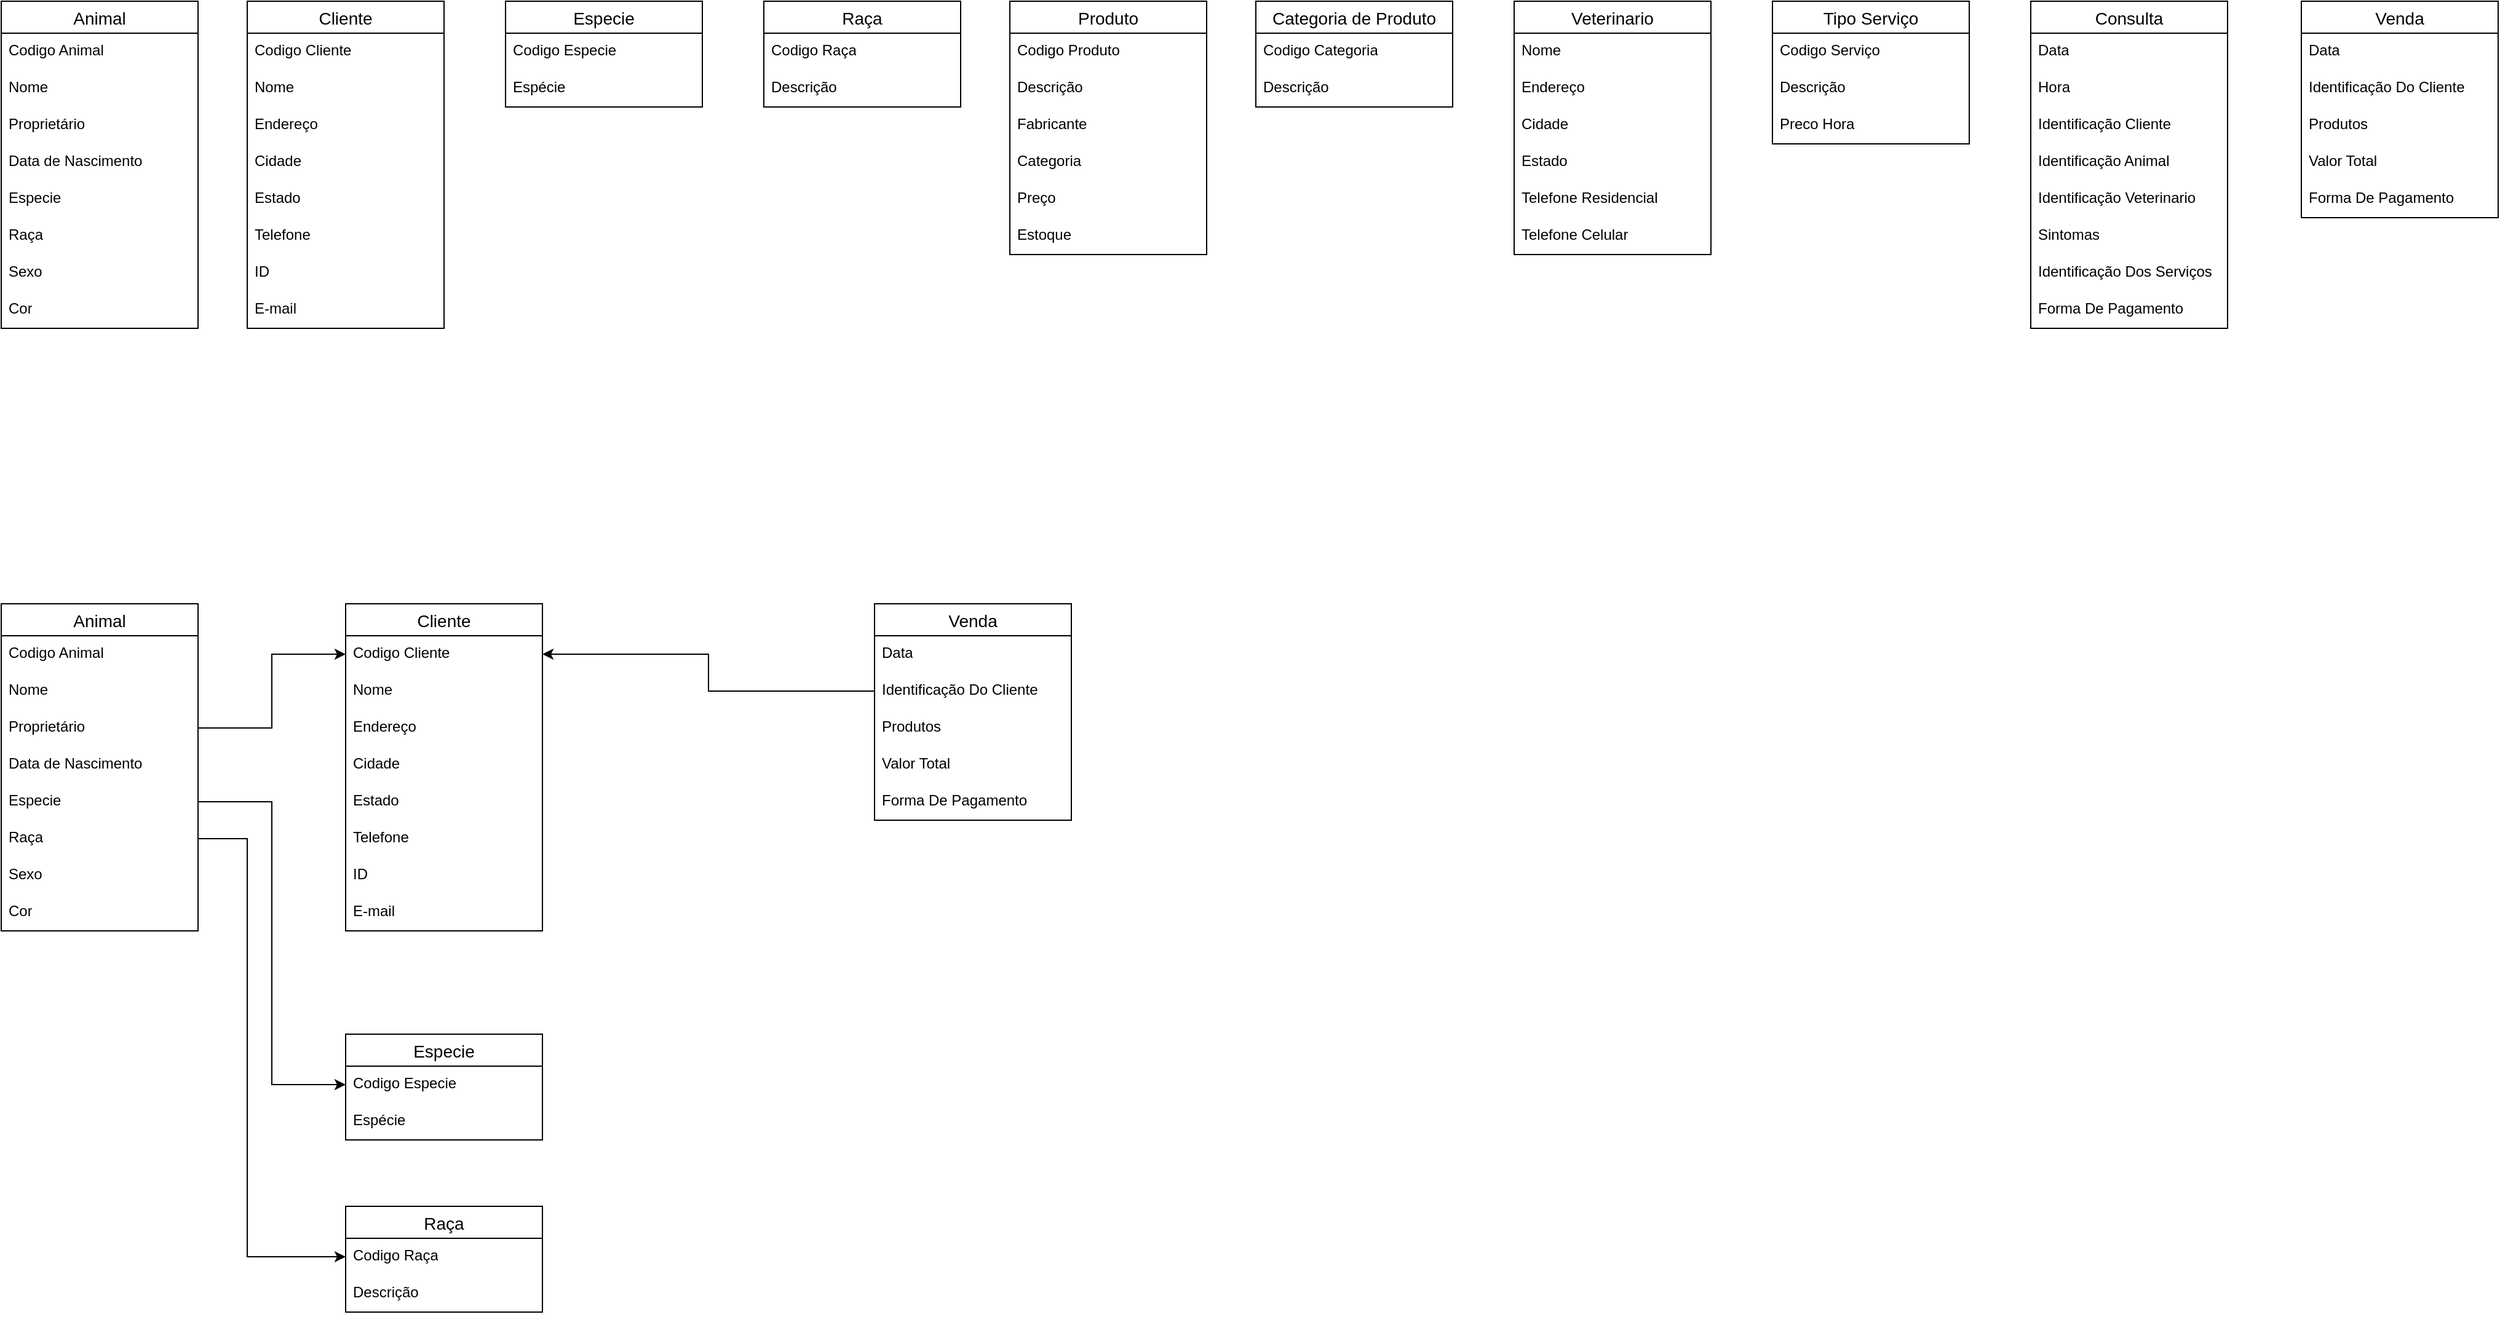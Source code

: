 <mxfile version="22.0.0" type="github">
  <diagram name="Página-1" id="ZrA-hHJ0svuS0dq6kswA">
    <mxGraphModel dx="920" dy="509" grid="1" gridSize="10" guides="1" tooltips="1" connect="1" arrows="1" fold="1" page="1" pageScale="1" pageWidth="827" pageHeight="1169" math="0" shadow="0">
      <root>
        <mxCell id="0" />
        <mxCell id="1" parent="0" />
        <mxCell id="Bo7M6a19OD1Z6Rpg5-J2-1" value="Animal" style="swimlane;fontStyle=0;childLayout=stackLayout;horizontal=1;startSize=26;horizontalStack=0;resizeParent=1;resizeParentMax=0;resizeLast=0;collapsible=1;marginBottom=0;align=center;fontSize=14;" parent="1" vertex="1">
          <mxGeometry x="240" y="110" width="160" height="266" as="geometry" />
        </mxCell>
        <mxCell id="Bo7M6a19OD1Z6Rpg5-J2-2" value="Codigo Animal" style="text;strokeColor=none;fillColor=none;spacingLeft=4;spacingRight=4;overflow=hidden;rotatable=0;points=[[0,0.5],[1,0.5]];portConstraint=eastwest;fontSize=12;whiteSpace=wrap;html=1;" parent="Bo7M6a19OD1Z6Rpg5-J2-1" vertex="1">
          <mxGeometry y="26" width="160" height="30" as="geometry" />
        </mxCell>
        <mxCell id="Bo7M6a19OD1Z6Rpg5-J2-3" value="Nome" style="text;strokeColor=none;fillColor=none;spacingLeft=4;spacingRight=4;overflow=hidden;rotatable=0;points=[[0,0.5],[1,0.5]];portConstraint=eastwest;fontSize=12;whiteSpace=wrap;html=1;" parent="Bo7M6a19OD1Z6Rpg5-J2-1" vertex="1">
          <mxGeometry y="56" width="160" height="30" as="geometry" />
        </mxCell>
        <mxCell id="Bo7M6a19OD1Z6Rpg5-J2-6" value="Proprietário" style="text;strokeColor=none;fillColor=none;spacingLeft=4;spacingRight=4;overflow=hidden;rotatable=0;points=[[0,0.5],[1,0.5]];portConstraint=eastwest;fontSize=12;whiteSpace=wrap;html=1;" parent="Bo7M6a19OD1Z6Rpg5-J2-1" vertex="1">
          <mxGeometry y="86" width="160" height="30" as="geometry" />
        </mxCell>
        <mxCell id="Bo7M6a19OD1Z6Rpg5-J2-7" value="Data de Nascimento" style="text;strokeColor=none;fillColor=none;spacingLeft=4;spacingRight=4;overflow=hidden;rotatable=0;points=[[0,0.5],[1,0.5]];portConstraint=eastwest;fontSize=12;whiteSpace=wrap;html=1;" parent="Bo7M6a19OD1Z6Rpg5-J2-1" vertex="1">
          <mxGeometry y="116" width="160" height="30" as="geometry" />
        </mxCell>
        <mxCell id="Bo7M6a19OD1Z6Rpg5-J2-4" value="Especie" style="text;strokeColor=none;fillColor=none;spacingLeft=4;spacingRight=4;overflow=hidden;rotatable=0;points=[[0,0.5],[1,0.5]];portConstraint=eastwest;fontSize=12;whiteSpace=wrap;html=1;" parent="Bo7M6a19OD1Z6Rpg5-J2-1" vertex="1">
          <mxGeometry y="146" width="160" height="30" as="geometry" />
        </mxCell>
        <mxCell id="Bo7M6a19OD1Z6Rpg5-J2-8" value="Raça" style="text;strokeColor=none;fillColor=none;spacingLeft=4;spacingRight=4;overflow=hidden;rotatable=0;points=[[0,0.5],[1,0.5]];portConstraint=eastwest;fontSize=12;whiteSpace=wrap;html=1;" parent="Bo7M6a19OD1Z6Rpg5-J2-1" vertex="1">
          <mxGeometry y="176" width="160" height="30" as="geometry" />
        </mxCell>
        <mxCell id="Bo7M6a19OD1Z6Rpg5-J2-9" value="Sexo" style="text;strokeColor=none;fillColor=none;spacingLeft=4;spacingRight=4;overflow=hidden;rotatable=0;points=[[0,0.5],[1,0.5]];portConstraint=eastwest;fontSize=12;whiteSpace=wrap;html=1;" parent="Bo7M6a19OD1Z6Rpg5-J2-1" vertex="1">
          <mxGeometry y="206" width="160" height="30" as="geometry" />
        </mxCell>
        <mxCell id="Bo7M6a19OD1Z6Rpg5-J2-10" value="Cor" style="text;strokeColor=none;fillColor=none;spacingLeft=4;spacingRight=4;overflow=hidden;rotatable=0;points=[[0,0.5],[1,0.5]];portConstraint=eastwest;fontSize=12;whiteSpace=wrap;html=1;" parent="Bo7M6a19OD1Z6Rpg5-J2-1" vertex="1">
          <mxGeometry y="236" width="160" height="30" as="geometry" />
        </mxCell>
        <mxCell id="Bo7M6a19OD1Z6Rpg5-J2-11" value="Cliente" style="swimlane;fontStyle=0;childLayout=stackLayout;horizontal=1;startSize=26;horizontalStack=0;resizeParent=1;resizeParentMax=0;resizeLast=0;collapsible=1;marginBottom=0;align=center;fontSize=14;" parent="1" vertex="1">
          <mxGeometry x="440" y="110" width="160" height="266" as="geometry" />
        </mxCell>
        <mxCell id="Bo7M6a19OD1Z6Rpg5-J2-12" value="Codigo Cliente" style="text;strokeColor=none;fillColor=none;spacingLeft=4;spacingRight=4;overflow=hidden;rotatable=0;points=[[0,0.5],[1,0.5]];portConstraint=eastwest;fontSize=12;whiteSpace=wrap;html=1;" parent="Bo7M6a19OD1Z6Rpg5-J2-11" vertex="1">
          <mxGeometry y="26" width="160" height="30" as="geometry" />
        </mxCell>
        <mxCell id="Bo7M6a19OD1Z6Rpg5-J2-13" value="Nome" style="text;strokeColor=none;fillColor=none;spacingLeft=4;spacingRight=4;overflow=hidden;rotatable=0;points=[[0,0.5],[1,0.5]];portConstraint=eastwest;fontSize=12;whiteSpace=wrap;html=1;" parent="Bo7M6a19OD1Z6Rpg5-J2-11" vertex="1">
          <mxGeometry y="56" width="160" height="30" as="geometry" />
        </mxCell>
        <mxCell id="Bo7M6a19OD1Z6Rpg5-J2-14" value="Endereço" style="text;strokeColor=none;fillColor=none;spacingLeft=4;spacingRight=4;overflow=hidden;rotatable=0;points=[[0,0.5],[1,0.5]];portConstraint=eastwest;fontSize=12;whiteSpace=wrap;html=1;" parent="Bo7M6a19OD1Z6Rpg5-J2-11" vertex="1">
          <mxGeometry y="86" width="160" height="30" as="geometry" />
        </mxCell>
        <mxCell id="Bo7M6a19OD1Z6Rpg5-J2-15" value="Cidade" style="text;strokeColor=none;fillColor=none;spacingLeft=4;spacingRight=4;overflow=hidden;rotatable=0;points=[[0,0.5],[1,0.5]];portConstraint=eastwest;fontSize=12;whiteSpace=wrap;html=1;" parent="Bo7M6a19OD1Z6Rpg5-J2-11" vertex="1">
          <mxGeometry y="116" width="160" height="30" as="geometry" />
        </mxCell>
        <mxCell id="Bo7M6a19OD1Z6Rpg5-J2-16" value="Estado" style="text;strokeColor=none;fillColor=none;spacingLeft=4;spacingRight=4;overflow=hidden;rotatable=0;points=[[0,0.5],[1,0.5]];portConstraint=eastwest;fontSize=12;whiteSpace=wrap;html=1;" parent="Bo7M6a19OD1Z6Rpg5-J2-11" vertex="1">
          <mxGeometry y="146" width="160" height="30" as="geometry" />
        </mxCell>
        <mxCell id="Bo7M6a19OD1Z6Rpg5-J2-17" value="Telefone" style="text;strokeColor=none;fillColor=none;spacingLeft=4;spacingRight=4;overflow=hidden;rotatable=0;points=[[0,0.5],[1,0.5]];portConstraint=eastwest;fontSize=12;whiteSpace=wrap;html=1;" parent="Bo7M6a19OD1Z6Rpg5-J2-11" vertex="1">
          <mxGeometry y="176" width="160" height="30" as="geometry" />
        </mxCell>
        <mxCell id="Bo7M6a19OD1Z6Rpg5-J2-18" value="ID" style="text;strokeColor=none;fillColor=none;spacingLeft=4;spacingRight=4;overflow=hidden;rotatable=0;points=[[0,0.5],[1,0.5]];portConstraint=eastwest;fontSize=12;whiteSpace=wrap;html=1;" parent="Bo7M6a19OD1Z6Rpg5-J2-11" vertex="1">
          <mxGeometry y="206" width="160" height="30" as="geometry" />
        </mxCell>
        <mxCell id="Bo7M6a19OD1Z6Rpg5-J2-19" value="E-mail" style="text;strokeColor=none;fillColor=none;spacingLeft=4;spacingRight=4;overflow=hidden;rotatable=0;points=[[0,0.5],[1,0.5]];portConstraint=eastwest;fontSize=12;whiteSpace=wrap;html=1;" parent="Bo7M6a19OD1Z6Rpg5-J2-11" vertex="1">
          <mxGeometry y="236" width="160" height="30" as="geometry" />
        </mxCell>
        <mxCell id="Bo7M6a19OD1Z6Rpg5-J2-21" value="Especie" style="swimlane;fontStyle=0;childLayout=stackLayout;horizontal=1;startSize=26;horizontalStack=0;resizeParent=1;resizeParentMax=0;resizeLast=0;collapsible=1;marginBottom=0;align=center;fontSize=14;" parent="1" vertex="1">
          <mxGeometry x="650" y="110" width="160" height="86" as="geometry" />
        </mxCell>
        <mxCell id="Bo7M6a19OD1Z6Rpg5-J2-22" value="Codigo Especie" style="text;strokeColor=none;fillColor=none;spacingLeft=4;spacingRight=4;overflow=hidden;rotatable=0;points=[[0,0.5],[1,0.5]];portConstraint=eastwest;fontSize=12;whiteSpace=wrap;html=1;" parent="Bo7M6a19OD1Z6Rpg5-J2-21" vertex="1">
          <mxGeometry y="26" width="160" height="30" as="geometry" />
        </mxCell>
        <mxCell id="Bo7M6a19OD1Z6Rpg5-J2-23" value="Espécie" style="text;strokeColor=none;fillColor=none;spacingLeft=4;spacingRight=4;overflow=hidden;rotatable=0;points=[[0,0.5],[1,0.5]];portConstraint=eastwest;fontSize=12;whiteSpace=wrap;html=1;" parent="Bo7M6a19OD1Z6Rpg5-J2-21" vertex="1">
          <mxGeometry y="56" width="160" height="30" as="geometry" />
        </mxCell>
        <mxCell id="Bo7M6a19OD1Z6Rpg5-J2-30" value="Raça" style="swimlane;fontStyle=0;childLayout=stackLayout;horizontal=1;startSize=26;horizontalStack=0;resizeParent=1;resizeParentMax=0;resizeLast=0;collapsible=1;marginBottom=0;align=center;fontSize=14;" parent="1" vertex="1">
          <mxGeometry x="860" y="110" width="160" height="86" as="geometry" />
        </mxCell>
        <mxCell id="Bo7M6a19OD1Z6Rpg5-J2-31" value="Codigo Raça" style="text;strokeColor=none;fillColor=none;spacingLeft=4;spacingRight=4;overflow=hidden;rotatable=0;points=[[0,0.5],[1,0.5]];portConstraint=eastwest;fontSize=12;whiteSpace=wrap;html=1;" parent="Bo7M6a19OD1Z6Rpg5-J2-30" vertex="1">
          <mxGeometry y="26" width="160" height="30" as="geometry" />
        </mxCell>
        <mxCell id="Bo7M6a19OD1Z6Rpg5-J2-32" value="Descrição" style="text;strokeColor=none;fillColor=none;spacingLeft=4;spacingRight=4;overflow=hidden;rotatable=0;points=[[0,0.5],[1,0.5]];portConstraint=eastwest;fontSize=12;whiteSpace=wrap;html=1;" parent="Bo7M6a19OD1Z6Rpg5-J2-30" vertex="1">
          <mxGeometry y="56" width="160" height="30" as="geometry" />
        </mxCell>
        <mxCell id="Bo7M6a19OD1Z6Rpg5-J2-33" value="Produto" style="swimlane;fontStyle=0;childLayout=stackLayout;horizontal=1;startSize=26;horizontalStack=0;resizeParent=1;resizeParentMax=0;resizeLast=0;collapsible=1;marginBottom=0;align=center;fontSize=14;" parent="1" vertex="1">
          <mxGeometry x="1060" y="110" width="160" height="206" as="geometry" />
        </mxCell>
        <mxCell id="Bo7M6a19OD1Z6Rpg5-J2-34" value="Codigo Produto" style="text;strokeColor=none;fillColor=none;spacingLeft=4;spacingRight=4;overflow=hidden;rotatable=0;points=[[0,0.5],[1,0.5]];portConstraint=eastwest;fontSize=12;whiteSpace=wrap;html=1;" parent="Bo7M6a19OD1Z6Rpg5-J2-33" vertex="1">
          <mxGeometry y="26" width="160" height="30" as="geometry" />
        </mxCell>
        <mxCell id="Bo7M6a19OD1Z6Rpg5-J2-35" value="Descrição" style="text;strokeColor=none;fillColor=none;spacingLeft=4;spacingRight=4;overflow=hidden;rotatable=0;points=[[0,0.5],[1,0.5]];portConstraint=eastwest;fontSize=12;whiteSpace=wrap;html=1;" parent="Bo7M6a19OD1Z6Rpg5-J2-33" vertex="1">
          <mxGeometry y="56" width="160" height="30" as="geometry" />
        </mxCell>
        <mxCell id="Bo7M6a19OD1Z6Rpg5-J2-36" value="Fabricante" style="text;strokeColor=none;fillColor=none;spacingLeft=4;spacingRight=4;overflow=hidden;rotatable=0;points=[[0,0.5],[1,0.5]];portConstraint=eastwest;fontSize=12;whiteSpace=wrap;html=1;" parent="Bo7M6a19OD1Z6Rpg5-J2-33" vertex="1">
          <mxGeometry y="86" width="160" height="30" as="geometry" />
        </mxCell>
        <mxCell id="Bo7M6a19OD1Z6Rpg5-J2-37" value="Categoria" style="text;strokeColor=none;fillColor=none;spacingLeft=4;spacingRight=4;overflow=hidden;rotatable=0;points=[[0,0.5],[1,0.5]];portConstraint=eastwest;fontSize=12;whiteSpace=wrap;html=1;" parent="Bo7M6a19OD1Z6Rpg5-J2-33" vertex="1">
          <mxGeometry y="116" width="160" height="30" as="geometry" />
        </mxCell>
        <mxCell id="Bo7M6a19OD1Z6Rpg5-J2-38" value="Preço" style="text;strokeColor=none;fillColor=none;spacingLeft=4;spacingRight=4;overflow=hidden;rotatable=0;points=[[0,0.5],[1,0.5]];portConstraint=eastwest;fontSize=12;whiteSpace=wrap;html=1;" parent="Bo7M6a19OD1Z6Rpg5-J2-33" vertex="1">
          <mxGeometry y="146" width="160" height="30" as="geometry" />
        </mxCell>
        <mxCell id="Bo7M6a19OD1Z6Rpg5-J2-39" value="Estoque" style="text;strokeColor=none;fillColor=none;spacingLeft=4;spacingRight=4;overflow=hidden;rotatable=0;points=[[0,0.5],[1,0.5]];portConstraint=eastwest;fontSize=12;whiteSpace=wrap;html=1;" parent="Bo7M6a19OD1Z6Rpg5-J2-33" vertex="1">
          <mxGeometry y="176" width="160" height="30" as="geometry" />
        </mxCell>
        <mxCell id="Bo7M6a19OD1Z6Rpg5-J2-42" value="Categoria de Produto" style="swimlane;fontStyle=0;childLayout=stackLayout;horizontal=1;startSize=26;horizontalStack=0;resizeParent=1;resizeParentMax=0;resizeLast=0;collapsible=1;marginBottom=0;align=center;fontSize=14;" parent="1" vertex="1">
          <mxGeometry x="1260" y="110" width="160" height="86" as="geometry" />
        </mxCell>
        <mxCell id="Bo7M6a19OD1Z6Rpg5-J2-43" value="Codigo Categoria" style="text;strokeColor=none;fillColor=none;spacingLeft=4;spacingRight=4;overflow=hidden;rotatable=0;points=[[0,0.5],[1,0.5]];portConstraint=eastwest;fontSize=12;whiteSpace=wrap;html=1;" parent="Bo7M6a19OD1Z6Rpg5-J2-42" vertex="1">
          <mxGeometry y="26" width="160" height="30" as="geometry" />
        </mxCell>
        <mxCell id="Bo7M6a19OD1Z6Rpg5-J2-44" value="Descrição" style="text;strokeColor=none;fillColor=none;spacingLeft=4;spacingRight=4;overflow=hidden;rotatable=0;points=[[0,0.5],[1,0.5]];portConstraint=eastwest;fontSize=12;whiteSpace=wrap;html=1;" parent="Bo7M6a19OD1Z6Rpg5-J2-42" vertex="1">
          <mxGeometry y="56" width="160" height="30" as="geometry" />
        </mxCell>
        <mxCell id="Bo7M6a19OD1Z6Rpg5-J2-45" value="Veterinario" style="swimlane;fontStyle=0;childLayout=stackLayout;horizontal=1;startSize=26;horizontalStack=0;resizeParent=1;resizeParentMax=0;resizeLast=0;collapsible=1;marginBottom=0;align=center;fontSize=14;" parent="1" vertex="1">
          <mxGeometry x="1470" y="110" width="160" height="206" as="geometry" />
        </mxCell>
        <mxCell id="Bo7M6a19OD1Z6Rpg5-J2-47" value="Nome" style="text;strokeColor=none;fillColor=none;spacingLeft=4;spacingRight=4;overflow=hidden;rotatable=0;points=[[0,0.5],[1,0.5]];portConstraint=eastwest;fontSize=12;whiteSpace=wrap;html=1;" parent="Bo7M6a19OD1Z6Rpg5-J2-45" vertex="1">
          <mxGeometry y="26" width="160" height="30" as="geometry" />
        </mxCell>
        <mxCell id="Bo7M6a19OD1Z6Rpg5-J2-48" value="Endereço" style="text;strokeColor=none;fillColor=none;spacingLeft=4;spacingRight=4;overflow=hidden;rotatable=0;points=[[0,0.5],[1,0.5]];portConstraint=eastwest;fontSize=12;whiteSpace=wrap;html=1;" parent="Bo7M6a19OD1Z6Rpg5-J2-45" vertex="1">
          <mxGeometry y="56" width="160" height="30" as="geometry" />
        </mxCell>
        <mxCell id="Bo7M6a19OD1Z6Rpg5-J2-49" value="Cidade" style="text;strokeColor=none;fillColor=none;spacingLeft=4;spacingRight=4;overflow=hidden;rotatable=0;points=[[0,0.5],[1,0.5]];portConstraint=eastwest;fontSize=12;whiteSpace=wrap;html=1;" parent="Bo7M6a19OD1Z6Rpg5-J2-45" vertex="1">
          <mxGeometry y="86" width="160" height="30" as="geometry" />
        </mxCell>
        <mxCell id="Bo7M6a19OD1Z6Rpg5-J2-50" value="Estado" style="text;strokeColor=none;fillColor=none;spacingLeft=4;spacingRight=4;overflow=hidden;rotatable=0;points=[[0,0.5],[1,0.5]];portConstraint=eastwest;fontSize=12;whiteSpace=wrap;html=1;" parent="Bo7M6a19OD1Z6Rpg5-J2-45" vertex="1">
          <mxGeometry y="116" width="160" height="30" as="geometry" />
        </mxCell>
        <mxCell id="Bo7M6a19OD1Z6Rpg5-J2-51" value="Telefone Residencial" style="text;strokeColor=none;fillColor=none;spacingLeft=4;spacingRight=4;overflow=hidden;rotatable=0;points=[[0,0.5],[1,0.5]];portConstraint=eastwest;fontSize=12;whiteSpace=wrap;html=1;" parent="Bo7M6a19OD1Z6Rpg5-J2-45" vertex="1">
          <mxGeometry y="146" width="160" height="30" as="geometry" />
        </mxCell>
        <mxCell id="Bo7M6a19OD1Z6Rpg5-J2-54" value="Telefone Celular" style="text;strokeColor=none;fillColor=none;spacingLeft=4;spacingRight=4;overflow=hidden;rotatable=0;points=[[0,0.5],[1,0.5]];portConstraint=eastwest;fontSize=12;whiteSpace=wrap;html=1;" parent="Bo7M6a19OD1Z6Rpg5-J2-45" vertex="1">
          <mxGeometry y="176" width="160" height="30" as="geometry" />
        </mxCell>
        <mxCell id="JYmGr7B9ojMFk2uYtKPB-1" value="Tipo Serviço" style="swimlane;fontStyle=0;childLayout=stackLayout;horizontal=1;startSize=26;horizontalStack=0;resizeParent=1;resizeParentMax=0;resizeLast=0;collapsible=1;marginBottom=0;align=center;fontSize=14;" vertex="1" parent="1">
          <mxGeometry x="1680" y="110" width="160" height="116" as="geometry" />
        </mxCell>
        <mxCell id="JYmGr7B9ojMFk2uYtKPB-2" value="Codigo Serviço&lt;br&gt;" style="text;strokeColor=none;fillColor=none;spacingLeft=4;spacingRight=4;overflow=hidden;rotatable=0;points=[[0,0.5],[1,0.5]];portConstraint=eastwest;fontSize=12;whiteSpace=wrap;html=1;" vertex="1" parent="JYmGr7B9ojMFk2uYtKPB-1">
          <mxGeometry y="26" width="160" height="30" as="geometry" />
        </mxCell>
        <mxCell id="JYmGr7B9ojMFk2uYtKPB-3" value="Descrição" style="text;strokeColor=none;fillColor=none;spacingLeft=4;spacingRight=4;overflow=hidden;rotatable=0;points=[[0,0.5],[1,0.5]];portConstraint=eastwest;fontSize=12;whiteSpace=wrap;html=1;" vertex="1" parent="JYmGr7B9ojMFk2uYtKPB-1">
          <mxGeometry y="56" width="160" height="30" as="geometry" />
        </mxCell>
        <mxCell id="JYmGr7B9ojMFk2uYtKPB-4" value="Preco Hora" style="text;strokeColor=none;fillColor=none;spacingLeft=4;spacingRight=4;overflow=hidden;rotatable=0;points=[[0,0.5],[1,0.5]];portConstraint=eastwest;fontSize=12;whiteSpace=wrap;html=1;" vertex="1" parent="JYmGr7B9ojMFk2uYtKPB-1">
          <mxGeometry y="86" width="160" height="30" as="geometry" />
        </mxCell>
        <mxCell id="JYmGr7B9ojMFk2uYtKPB-5" value="Consulta" style="swimlane;fontStyle=0;childLayout=stackLayout;horizontal=1;startSize=26;horizontalStack=0;resizeParent=1;resizeParentMax=0;resizeLast=0;collapsible=1;marginBottom=0;align=center;fontSize=14;" vertex="1" parent="1">
          <mxGeometry x="1890" y="110" width="160" height="266" as="geometry" />
        </mxCell>
        <mxCell id="JYmGr7B9ojMFk2uYtKPB-6" value="Data" style="text;strokeColor=none;fillColor=none;spacingLeft=4;spacingRight=4;overflow=hidden;rotatable=0;points=[[0,0.5],[1,0.5]];portConstraint=eastwest;fontSize=12;whiteSpace=wrap;html=1;" vertex="1" parent="JYmGr7B9ojMFk2uYtKPB-5">
          <mxGeometry y="26" width="160" height="30" as="geometry" />
        </mxCell>
        <mxCell id="JYmGr7B9ojMFk2uYtKPB-7" value="Hora" style="text;strokeColor=none;fillColor=none;spacingLeft=4;spacingRight=4;overflow=hidden;rotatable=0;points=[[0,0.5],[1,0.5]];portConstraint=eastwest;fontSize=12;whiteSpace=wrap;html=1;" vertex="1" parent="JYmGr7B9ojMFk2uYtKPB-5">
          <mxGeometry y="56" width="160" height="30" as="geometry" />
        </mxCell>
        <mxCell id="JYmGr7B9ojMFk2uYtKPB-8" value="&lt;div&gt;Identificação Cliente&lt;/div&gt;&lt;div&gt;&lt;br&gt;&lt;/div&gt;" style="text;strokeColor=none;fillColor=none;spacingLeft=4;spacingRight=4;overflow=hidden;rotatable=0;points=[[0,0.5],[1,0.5]];portConstraint=eastwest;fontSize=12;whiteSpace=wrap;html=1;" vertex="1" parent="JYmGr7B9ojMFk2uYtKPB-5">
          <mxGeometry y="86" width="160" height="30" as="geometry" />
        </mxCell>
        <mxCell id="JYmGr7B9ojMFk2uYtKPB-9" value="&lt;div&gt;Identificação Animal&lt;/div&gt;&lt;div&gt;&lt;br&gt;&lt;/div&gt;" style="text;strokeColor=none;fillColor=none;spacingLeft=4;spacingRight=4;overflow=hidden;rotatable=0;points=[[0,0.5],[1,0.5]];portConstraint=eastwest;fontSize=12;whiteSpace=wrap;html=1;" vertex="1" parent="JYmGr7B9ojMFk2uYtKPB-5">
          <mxGeometry y="116" width="160" height="30" as="geometry" />
        </mxCell>
        <mxCell id="JYmGr7B9ojMFk2uYtKPB-10" value="&lt;div&gt;Identificação Veterinario&lt;/div&gt;&lt;div&gt;&lt;br&gt;&lt;/div&gt;" style="text;strokeColor=none;fillColor=none;spacingLeft=4;spacingRight=4;overflow=hidden;rotatable=0;points=[[0,0.5],[1,0.5]];portConstraint=eastwest;fontSize=12;whiteSpace=wrap;html=1;" vertex="1" parent="JYmGr7B9ojMFk2uYtKPB-5">
          <mxGeometry y="146" width="160" height="30" as="geometry" />
        </mxCell>
        <mxCell id="JYmGr7B9ojMFk2uYtKPB-11" value="&lt;div&gt;Sintomas&lt;/div&gt;&lt;div&gt;&lt;br&gt;&lt;/div&gt;" style="text;strokeColor=none;fillColor=none;spacingLeft=4;spacingRight=4;overflow=hidden;rotatable=0;points=[[0,0.5],[1,0.5]];portConstraint=eastwest;fontSize=12;whiteSpace=wrap;html=1;" vertex="1" parent="JYmGr7B9ojMFk2uYtKPB-5">
          <mxGeometry y="176" width="160" height="30" as="geometry" />
        </mxCell>
        <mxCell id="JYmGr7B9ojMFk2uYtKPB-39" value="&lt;div&gt;&lt;div&gt;Identificação Dos Serviços&lt;/div&gt;&lt;/div&gt;&lt;div&gt;&lt;br&gt;&lt;/div&gt;" style="text;strokeColor=none;fillColor=none;spacingLeft=4;spacingRight=4;overflow=hidden;rotatable=0;points=[[0,0.5],[1,0.5]];portConstraint=eastwest;fontSize=12;whiteSpace=wrap;html=1;" vertex="1" parent="JYmGr7B9ojMFk2uYtKPB-5">
          <mxGeometry y="206" width="160" height="30" as="geometry" />
        </mxCell>
        <mxCell id="JYmGr7B9ojMFk2uYtKPB-40" value="&lt;div&gt;&lt;div&gt;&lt;div&gt;Forma De Pagamento&lt;/div&gt;&lt;/div&gt;&lt;/div&gt;&lt;div&gt;&lt;br&gt;&lt;/div&gt;" style="text;strokeColor=none;fillColor=none;spacingLeft=4;spacingRight=4;overflow=hidden;rotatable=0;points=[[0,0.5],[1,0.5]];portConstraint=eastwest;fontSize=12;whiteSpace=wrap;html=1;" vertex="1" parent="JYmGr7B9ojMFk2uYtKPB-5">
          <mxGeometry y="236" width="160" height="30" as="geometry" />
        </mxCell>
        <mxCell id="JYmGr7B9ojMFk2uYtKPB-12" value="Animal" style="swimlane;fontStyle=0;childLayout=stackLayout;horizontal=1;startSize=26;horizontalStack=0;resizeParent=1;resizeParentMax=0;resizeLast=0;collapsible=1;marginBottom=0;align=center;fontSize=14;" vertex="1" parent="1">
          <mxGeometry x="240" y="600" width="160" height="266" as="geometry" />
        </mxCell>
        <mxCell id="JYmGr7B9ojMFk2uYtKPB-13" value="Codigo Animal" style="text;strokeColor=none;fillColor=none;spacingLeft=4;spacingRight=4;overflow=hidden;rotatable=0;points=[[0,0.5],[1,0.5]];portConstraint=eastwest;fontSize=12;whiteSpace=wrap;html=1;" vertex="1" parent="JYmGr7B9ojMFk2uYtKPB-12">
          <mxGeometry y="26" width="160" height="30" as="geometry" />
        </mxCell>
        <mxCell id="JYmGr7B9ojMFk2uYtKPB-14" value="Nome" style="text;strokeColor=none;fillColor=none;spacingLeft=4;spacingRight=4;overflow=hidden;rotatable=0;points=[[0,0.5],[1,0.5]];portConstraint=eastwest;fontSize=12;whiteSpace=wrap;html=1;" vertex="1" parent="JYmGr7B9ojMFk2uYtKPB-12">
          <mxGeometry y="56" width="160" height="30" as="geometry" />
        </mxCell>
        <mxCell id="JYmGr7B9ojMFk2uYtKPB-15" value="Proprietário" style="text;strokeColor=none;fillColor=none;spacingLeft=4;spacingRight=4;overflow=hidden;rotatable=0;points=[[0,0.5],[1,0.5]];portConstraint=eastwest;fontSize=12;whiteSpace=wrap;html=1;" vertex="1" parent="JYmGr7B9ojMFk2uYtKPB-12">
          <mxGeometry y="86" width="160" height="30" as="geometry" />
        </mxCell>
        <mxCell id="JYmGr7B9ojMFk2uYtKPB-16" value="Data de Nascimento" style="text;strokeColor=none;fillColor=none;spacingLeft=4;spacingRight=4;overflow=hidden;rotatable=0;points=[[0,0.5],[1,0.5]];portConstraint=eastwest;fontSize=12;whiteSpace=wrap;html=1;" vertex="1" parent="JYmGr7B9ojMFk2uYtKPB-12">
          <mxGeometry y="116" width="160" height="30" as="geometry" />
        </mxCell>
        <mxCell id="JYmGr7B9ojMFk2uYtKPB-17" value="Especie" style="text;strokeColor=none;fillColor=none;spacingLeft=4;spacingRight=4;overflow=hidden;rotatable=0;points=[[0,0.5],[1,0.5]];portConstraint=eastwest;fontSize=12;whiteSpace=wrap;html=1;" vertex="1" parent="JYmGr7B9ojMFk2uYtKPB-12">
          <mxGeometry y="146" width="160" height="30" as="geometry" />
        </mxCell>
        <mxCell id="JYmGr7B9ojMFk2uYtKPB-18" value="Raça" style="text;strokeColor=none;fillColor=none;spacingLeft=4;spacingRight=4;overflow=hidden;rotatable=0;points=[[0,0.5],[1,0.5]];portConstraint=eastwest;fontSize=12;whiteSpace=wrap;html=1;" vertex="1" parent="JYmGr7B9ojMFk2uYtKPB-12">
          <mxGeometry y="176" width="160" height="30" as="geometry" />
        </mxCell>
        <mxCell id="JYmGr7B9ojMFk2uYtKPB-19" value="Sexo" style="text;strokeColor=none;fillColor=none;spacingLeft=4;spacingRight=4;overflow=hidden;rotatable=0;points=[[0,0.5],[1,0.5]];portConstraint=eastwest;fontSize=12;whiteSpace=wrap;html=1;" vertex="1" parent="JYmGr7B9ojMFk2uYtKPB-12">
          <mxGeometry y="206" width="160" height="30" as="geometry" />
        </mxCell>
        <mxCell id="JYmGr7B9ojMFk2uYtKPB-20" value="Cor" style="text;strokeColor=none;fillColor=none;spacingLeft=4;spacingRight=4;overflow=hidden;rotatable=0;points=[[0,0.5],[1,0.5]];portConstraint=eastwest;fontSize=12;whiteSpace=wrap;html=1;" vertex="1" parent="JYmGr7B9ojMFk2uYtKPB-12">
          <mxGeometry y="236" width="160" height="30" as="geometry" />
        </mxCell>
        <mxCell id="JYmGr7B9ojMFk2uYtKPB-21" value="Cliente" style="swimlane;fontStyle=0;childLayout=stackLayout;horizontal=1;startSize=26;horizontalStack=0;resizeParent=1;resizeParentMax=0;resizeLast=0;collapsible=1;marginBottom=0;align=center;fontSize=14;" vertex="1" parent="1">
          <mxGeometry x="520" y="600" width="160" height="266" as="geometry" />
        </mxCell>
        <mxCell id="JYmGr7B9ojMFk2uYtKPB-22" value="Codigo Cliente" style="text;strokeColor=none;fillColor=none;spacingLeft=4;spacingRight=4;overflow=hidden;rotatable=0;points=[[0,0.5],[1,0.5]];portConstraint=eastwest;fontSize=12;whiteSpace=wrap;html=1;" vertex="1" parent="JYmGr7B9ojMFk2uYtKPB-21">
          <mxGeometry y="26" width="160" height="30" as="geometry" />
        </mxCell>
        <mxCell id="JYmGr7B9ojMFk2uYtKPB-23" value="Nome" style="text;strokeColor=none;fillColor=none;spacingLeft=4;spacingRight=4;overflow=hidden;rotatable=0;points=[[0,0.5],[1,0.5]];portConstraint=eastwest;fontSize=12;whiteSpace=wrap;html=1;" vertex="1" parent="JYmGr7B9ojMFk2uYtKPB-21">
          <mxGeometry y="56" width="160" height="30" as="geometry" />
        </mxCell>
        <mxCell id="JYmGr7B9ojMFk2uYtKPB-24" value="Endereço" style="text;strokeColor=none;fillColor=none;spacingLeft=4;spacingRight=4;overflow=hidden;rotatable=0;points=[[0,0.5],[1,0.5]];portConstraint=eastwest;fontSize=12;whiteSpace=wrap;html=1;" vertex="1" parent="JYmGr7B9ojMFk2uYtKPB-21">
          <mxGeometry y="86" width="160" height="30" as="geometry" />
        </mxCell>
        <mxCell id="JYmGr7B9ojMFk2uYtKPB-25" value="Cidade" style="text;strokeColor=none;fillColor=none;spacingLeft=4;spacingRight=4;overflow=hidden;rotatable=0;points=[[0,0.5],[1,0.5]];portConstraint=eastwest;fontSize=12;whiteSpace=wrap;html=1;" vertex="1" parent="JYmGr7B9ojMFk2uYtKPB-21">
          <mxGeometry y="116" width="160" height="30" as="geometry" />
        </mxCell>
        <mxCell id="JYmGr7B9ojMFk2uYtKPB-26" value="Estado" style="text;strokeColor=none;fillColor=none;spacingLeft=4;spacingRight=4;overflow=hidden;rotatable=0;points=[[0,0.5],[1,0.5]];portConstraint=eastwest;fontSize=12;whiteSpace=wrap;html=1;" vertex="1" parent="JYmGr7B9ojMFk2uYtKPB-21">
          <mxGeometry y="146" width="160" height="30" as="geometry" />
        </mxCell>
        <mxCell id="JYmGr7B9ojMFk2uYtKPB-27" value="Telefone" style="text;strokeColor=none;fillColor=none;spacingLeft=4;spacingRight=4;overflow=hidden;rotatable=0;points=[[0,0.5],[1,0.5]];portConstraint=eastwest;fontSize=12;whiteSpace=wrap;html=1;" vertex="1" parent="JYmGr7B9ojMFk2uYtKPB-21">
          <mxGeometry y="176" width="160" height="30" as="geometry" />
        </mxCell>
        <mxCell id="JYmGr7B9ojMFk2uYtKPB-28" value="ID" style="text;strokeColor=none;fillColor=none;spacingLeft=4;spacingRight=4;overflow=hidden;rotatable=0;points=[[0,0.5],[1,0.5]];portConstraint=eastwest;fontSize=12;whiteSpace=wrap;html=1;" vertex="1" parent="JYmGr7B9ojMFk2uYtKPB-21">
          <mxGeometry y="206" width="160" height="30" as="geometry" />
        </mxCell>
        <mxCell id="JYmGr7B9ojMFk2uYtKPB-29" value="E-mail" style="text;strokeColor=none;fillColor=none;spacingLeft=4;spacingRight=4;overflow=hidden;rotatable=0;points=[[0,0.5],[1,0.5]];portConstraint=eastwest;fontSize=12;whiteSpace=wrap;html=1;" vertex="1" parent="JYmGr7B9ojMFk2uYtKPB-21">
          <mxGeometry y="236" width="160" height="30" as="geometry" />
        </mxCell>
        <mxCell id="JYmGr7B9ojMFk2uYtKPB-30" style="edgeStyle=orthogonalEdgeStyle;rounded=0;orthogonalLoop=1;jettySize=auto;html=1;exitX=1;exitY=0.5;exitDx=0;exitDy=0;entryX=0;entryY=0.5;entryDx=0;entryDy=0;" edge="1" parent="1" source="JYmGr7B9ojMFk2uYtKPB-15" target="JYmGr7B9ojMFk2uYtKPB-22">
          <mxGeometry relative="1" as="geometry" />
        </mxCell>
        <mxCell id="JYmGr7B9ojMFk2uYtKPB-31" value="Especie" style="swimlane;fontStyle=0;childLayout=stackLayout;horizontal=1;startSize=26;horizontalStack=0;resizeParent=1;resizeParentMax=0;resizeLast=0;collapsible=1;marginBottom=0;align=center;fontSize=14;" vertex="1" parent="1">
          <mxGeometry x="520" y="950" width="160" height="86" as="geometry" />
        </mxCell>
        <mxCell id="JYmGr7B9ojMFk2uYtKPB-32" value="Codigo Especie" style="text;strokeColor=none;fillColor=none;spacingLeft=4;spacingRight=4;overflow=hidden;rotatable=0;points=[[0,0.5],[1,0.5]];portConstraint=eastwest;fontSize=12;whiteSpace=wrap;html=1;" vertex="1" parent="JYmGr7B9ojMFk2uYtKPB-31">
          <mxGeometry y="26" width="160" height="30" as="geometry" />
        </mxCell>
        <mxCell id="JYmGr7B9ojMFk2uYtKPB-33" value="Espécie" style="text;strokeColor=none;fillColor=none;spacingLeft=4;spacingRight=4;overflow=hidden;rotatable=0;points=[[0,0.5],[1,0.5]];portConstraint=eastwest;fontSize=12;whiteSpace=wrap;html=1;" vertex="1" parent="JYmGr7B9ojMFk2uYtKPB-31">
          <mxGeometry y="56" width="160" height="30" as="geometry" />
        </mxCell>
        <mxCell id="JYmGr7B9ojMFk2uYtKPB-34" value="Raça" style="swimlane;fontStyle=0;childLayout=stackLayout;horizontal=1;startSize=26;horizontalStack=0;resizeParent=1;resizeParentMax=0;resizeLast=0;collapsible=1;marginBottom=0;align=center;fontSize=14;" vertex="1" parent="1">
          <mxGeometry x="520" y="1090" width="160" height="86" as="geometry" />
        </mxCell>
        <mxCell id="JYmGr7B9ojMFk2uYtKPB-35" value="Codigo Raça" style="text;strokeColor=none;fillColor=none;spacingLeft=4;spacingRight=4;overflow=hidden;rotatable=0;points=[[0,0.5],[1,0.5]];portConstraint=eastwest;fontSize=12;whiteSpace=wrap;html=1;" vertex="1" parent="JYmGr7B9ojMFk2uYtKPB-34">
          <mxGeometry y="26" width="160" height="30" as="geometry" />
        </mxCell>
        <mxCell id="JYmGr7B9ojMFk2uYtKPB-36" value="Descrição" style="text;strokeColor=none;fillColor=none;spacingLeft=4;spacingRight=4;overflow=hidden;rotatable=0;points=[[0,0.5],[1,0.5]];portConstraint=eastwest;fontSize=12;whiteSpace=wrap;html=1;" vertex="1" parent="JYmGr7B9ojMFk2uYtKPB-34">
          <mxGeometry y="56" width="160" height="30" as="geometry" />
        </mxCell>
        <mxCell id="JYmGr7B9ojMFk2uYtKPB-37" style="edgeStyle=orthogonalEdgeStyle;rounded=0;orthogonalLoop=1;jettySize=auto;html=1;exitX=1;exitY=0.5;exitDx=0;exitDy=0;entryX=0;entryY=0.5;entryDx=0;entryDy=0;" edge="1" parent="1" source="JYmGr7B9ojMFk2uYtKPB-17" target="JYmGr7B9ojMFk2uYtKPB-32">
          <mxGeometry relative="1" as="geometry" />
        </mxCell>
        <mxCell id="JYmGr7B9ojMFk2uYtKPB-38" style="edgeStyle=orthogonalEdgeStyle;rounded=0;orthogonalLoop=1;jettySize=auto;html=1;exitX=1;exitY=0.5;exitDx=0;exitDy=0;entryX=0;entryY=0.5;entryDx=0;entryDy=0;" edge="1" parent="1" source="JYmGr7B9ojMFk2uYtKPB-18" target="JYmGr7B9ojMFk2uYtKPB-35">
          <mxGeometry relative="1" as="geometry">
            <Array as="points">
              <mxPoint x="440" y="791" />
              <mxPoint x="440" y="1131" />
            </Array>
          </mxGeometry>
        </mxCell>
        <mxCell id="JYmGr7B9ojMFk2uYtKPB-43" value="Venda" style="swimlane;fontStyle=0;childLayout=stackLayout;horizontal=1;startSize=26;horizontalStack=0;resizeParent=1;resizeParentMax=0;resizeLast=0;collapsible=1;marginBottom=0;align=center;fontSize=14;" vertex="1" parent="1">
          <mxGeometry x="2110" y="110" width="160" height="176" as="geometry" />
        </mxCell>
        <mxCell id="JYmGr7B9ojMFk2uYtKPB-44" value="Data" style="text;strokeColor=none;fillColor=none;spacingLeft=4;spacingRight=4;overflow=hidden;rotatable=0;points=[[0,0.5],[1,0.5]];portConstraint=eastwest;fontSize=12;whiteSpace=wrap;html=1;" vertex="1" parent="JYmGr7B9ojMFk2uYtKPB-43">
          <mxGeometry y="26" width="160" height="30" as="geometry" />
        </mxCell>
        <mxCell id="JYmGr7B9ojMFk2uYtKPB-45" value="&lt;div&gt;Identificação Do Cliente&lt;/div&gt;&lt;div&gt;&lt;br&gt;&lt;/div&gt;" style="text;strokeColor=none;fillColor=none;spacingLeft=4;spacingRight=4;overflow=hidden;rotatable=0;points=[[0,0.5],[1,0.5]];portConstraint=eastwest;fontSize=12;whiteSpace=wrap;html=1;" vertex="1" parent="JYmGr7B9ojMFk2uYtKPB-43">
          <mxGeometry y="56" width="160" height="30" as="geometry" />
        </mxCell>
        <mxCell id="JYmGr7B9ojMFk2uYtKPB-46" value="&lt;div&gt;&lt;div&gt;Produtos&lt;/div&gt;&lt;/div&gt;&lt;div&gt;&lt;br&gt;&lt;/div&gt;" style="text;strokeColor=none;fillColor=none;spacingLeft=4;spacingRight=4;overflow=hidden;rotatable=0;points=[[0,0.5],[1,0.5]];portConstraint=eastwest;fontSize=12;whiteSpace=wrap;html=1;" vertex="1" parent="JYmGr7B9ojMFk2uYtKPB-43">
          <mxGeometry y="86" width="160" height="30" as="geometry" />
        </mxCell>
        <mxCell id="JYmGr7B9ojMFk2uYtKPB-47" value="&lt;div&gt;&lt;div&gt;Valor Total&lt;/div&gt;&lt;/div&gt;&lt;div&gt;&lt;br&gt;&lt;/div&gt;" style="text;strokeColor=none;fillColor=none;spacingLeft=4;spacingRight=4;overflow=hidden;rotatable=0;points=[[0,0.5],[1,0.5]];portConstraint=eastwest;fontSize=12;whiteSpace=wrap;html=1;" vertex="1" parent="JYmGr7B9ojMFk2uYtKPB-43">
          <mxGeometry y="116" width="160" height="30" as="geometry" />
        </mxCell>
        <mxCell id="JYmGr7B9ojMFk2uYtKPB-48" value="&lt;div&gt;&lt;div&gt;Forma De Pagamento&lt;/div&gt;&lt;/div&gt;&lt;div&gt;&lt;br&gt;&lt;/div&gt;" style="text;strokeColor=none;fillColor=none;spacingLeft=4;spacingRight=4;overflow=hidden;rotatable=0;points=[[0,0.5],[1,0.5]];portConstraint=eastwest;fontSize=12;whiteSpace=wrap;html=1;" vertex="1" parent="JYmGr7B9ojMFk2uYtKPB-43">
          <mxGeometry y="146" width="160" height="30" as="geometry" />
        </mxCell>
        <mxCell id="JYmGr7B9ojMFk2uYtKPB-52" value="Venda" style="swimlane;fontStyle=0;childLayout=stackLayout;horizontal=1;startSize=26;horizontalStack=0;resizeParent=1;resizeParentMax=0;resizeLast=0;collapsible=1;marginBottom=0;align=center;fontSize=14;" vertex="1" parent="1">
          <mxGeometry x="950" y="600" width="160" height="176" as="geometry" />
        </mxCell>
        <mxCell id="JYmGr7B9ojMFk2uYtKPB-53" value="Data" style="text;strokeColor=none;fillColor=none;spacingLeft=4;spacingRight=4;overflow=hidden;rotatable=0;points=[[0,0.5],[1,0.5]];portConstraint=eastwest;fontSize=12;whiteSpace=wrap;html=1;" vertex="1" parent="JYmGr7B9ojMFk2uYtKPB-52">
          <mxGeometry y="26" width="160" height="30" as="geometry" />
        </mxCell>
        <mxCell id="JYmGr7B9ojMFk2uYtKPB-54" value="&lt;div&gt;Identificação Do Cliente&lt;/div&gt;&lt;div&gt;&lt;br&gt;&lt;/div&gt;" style="text;strokeColor=none;fillColor=none;spacingLeft=4;spacingRight=4;overflow=hidden;rotatable=0;points=[[0,0.5],[1,0.5]];portConstraint=eastwest;fontSize=12;whiteSpace=wrap;html=1;" vertex="1" parent="JYmGr7B9ojMFk2uYtKPB-52">
          <mxGeometry y="56" width="160" height="30" as="geometry" />
        </mxCell>
        <mxCell id="JYmGr7B9ojMFk2uYtKPB-55" value="&lt;div&gt;&lt;div&gt;Produtos&lt;/div&gt;&lt;/div&gt;&lt;div&gt;&lt;br&gt;&lt;/div&gt;" style="text;strokeColor=none;fillColor=none;spacingLeft=4;spacingRight=4;overflow=hidden;rotatable=0;points=[[0,0.5],[1,0.5]];portConstraint=eastwest;fontSize=12;whiteSpace=wrap;html=1;" vertex="1" parent="JYmGr7B9ojMFk2uYtKPB-52">
          <mxGeometry y="86" width="160" height="30" as="geometry" />
        </mxCell>
        <mxCell id="JYmGr7B9ojMFk2uYtKPB-56" value="&lt;div&gt;&lt;div&gt;Valor Total&lt;/div&gt;&lt;/div&gt;&lt;div&gt;&lt;br&gt;&lt;/div&gt;" style="text;strokeColor=none;fillColor=none;spacingLeft=4;spacingRight=4;overflow=hidden;rotatable=0;points=[[0,0.5],[1,0.5]];portConstraint=eastwest;fontSize=12;whiteSpace=wrap;html=1;" vertex="1" parent="JYmGr7B9ojMFk2uYtKPB-52">
          <mxGeometry y="116" width="160" height="30" as="geometry" />
        </mxCell>
        <mxCell id="JYmGr7B9ojMFk2uYtKPB-57" value="&lt;div&gt;&lt;div&gt;Forma De Pagamento&lt;/div&gt;&lt;/div&gt;&lt;div&gt;&lt;br&gt;&lt;/div&gt;" style="text;strokeColor=none;fillColor=none;spacingLeft=4;spacingRight=4;overflow=hidden;rotatable=0;points=[[0,0.5],[1,0.5]];portConstraint=eastwest;fontSize=12;whiteSpace=wrap;html=1;" vertex="1" parent="JYmGr7B9ojMFk2uYtKPB-52">
          <mxGeometry y="146" width="160" height="30" as="geometry" />
        </mxCell>
        <mxCell id="JYmGr7B9ojMFk2uYtKPB-58" style="edgeStyle=orthogonalEdgeStyle;rounded=0;orthogonalLoop=1;jettySize=auto;html=1;exitX=0;exitY=0.5;exitDx=0;exitDy=0;entryX=1;entryY=0.5;entryDx=0;entryDy=0;" edge="1" parent="1" source="JYmGr7B9ojMFk2uYtKPB-54" target="JYmGr7B9ojMFk2uYtKPB-22">
          <mxGeometry relative="1" as="geometry" />
        </mxCell>
      </root>
    </mxGraphModel>
  </diagram>
</mxfile>
